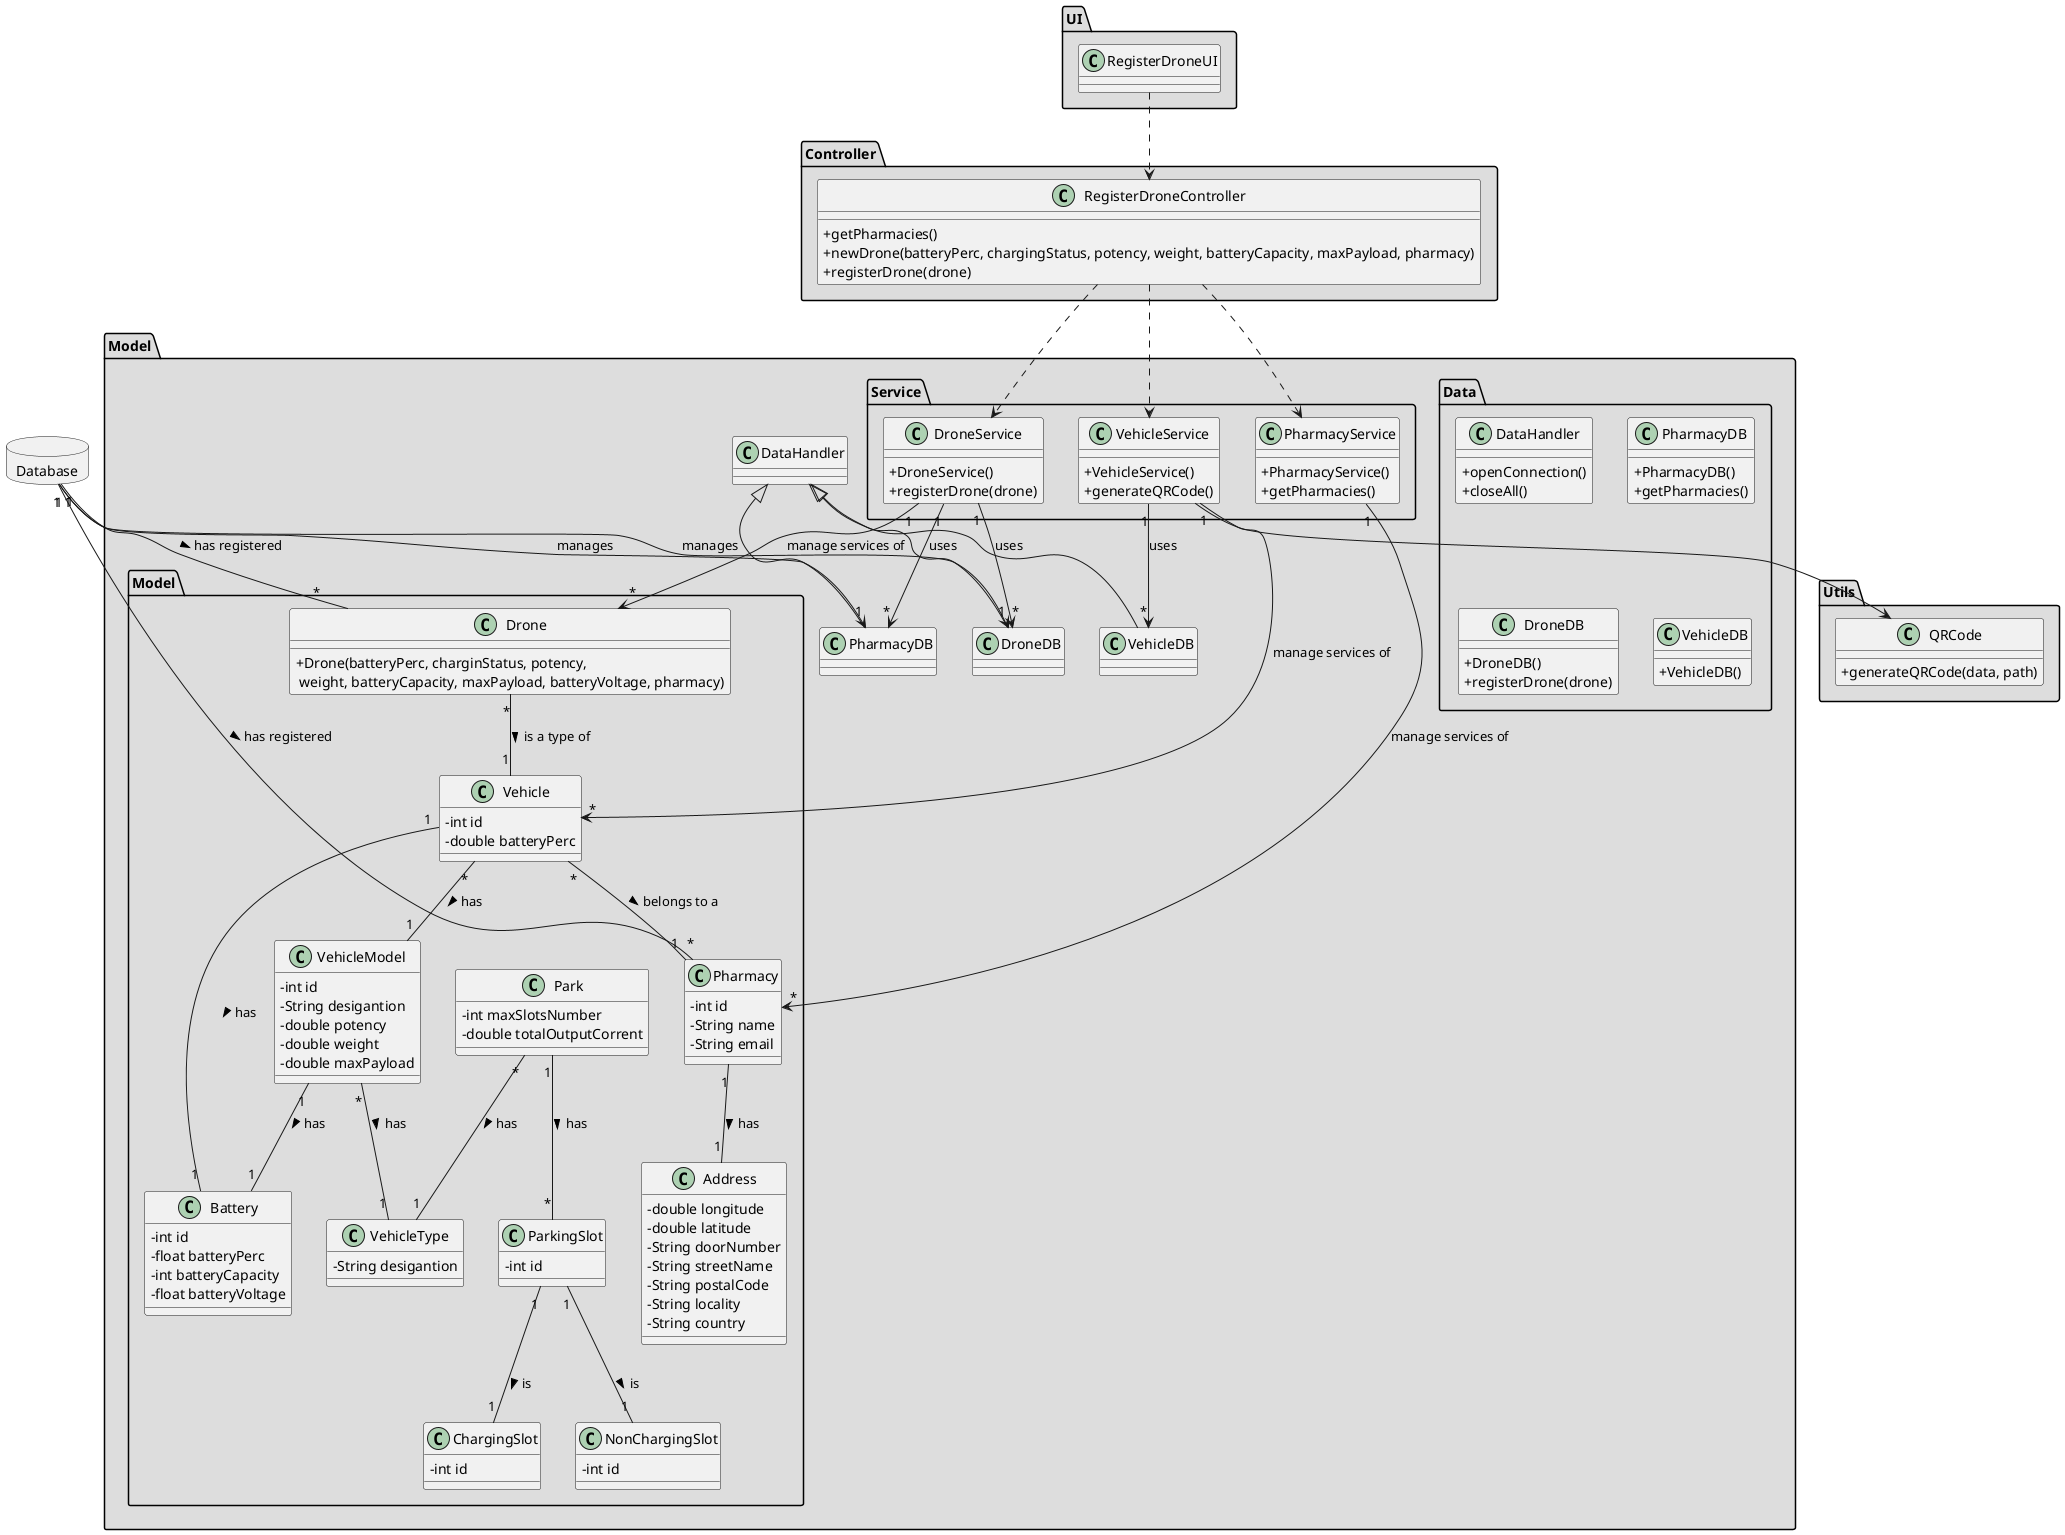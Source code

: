 @startuml
skinparam classAttributeIconSize 0

database Database {
}

package "UI" #DDDDDD {
class RegisterDroneUI{
}
}

package "Utils" #DDDDDD {
class QRCode{
+generateQRCode(data, path)
}
}

package "Controller" #DDDDDD {
class RegisterDroneController{
+getPharmacies()
+newDrone(batteryPerc, chargingStatus, potency, weight, batteryCapacity, maxPayload, pharmacy)
+registerDrone(drone)
}
}


package "Model" #DDDDDD {
 package "Service" #DDDDDD {
  class PharmacyService{
      +PharmacyService()
      +getPharmacies()
  }

  class DroneService{
      +DroneService()
      +registerDrone(drone)
   }

  class VehicleService{
      +VehicleService()
      +generateQRCode()
   }
}

package "Model" #DDDDDD {
class Park{
-   int maxSlotsNumber
-   double totalOutputCorrent
}

class ChargingSlot{
-   int id
}

class NonChargingSlot{
-   int id
}

class ParkingSlot{
-   int id
}

class Drone{
  +Drone(batteryPerc, charginStatus, potency,\n weight, batteryCapacity, maxPayload, batteryVoltage, pharmacy)
}

class VehicleModel{
  -int id
  -String desigantion
  -double potency
  -double weight
  -double maxPayload
}

class VehicleType{
  -String desigantion
}

class Vehicle{
  -int id
  -double batteryPerc
}

class Battery{
  -int id
  -float batteryPerc
  -int batteryCapacity
  -float batteryVoltage
}

class Address{
  -double longitude
  -double latitude
  -String doorNumber
  -String streetName
  -String postalCode
  -String locality
  -String country
}

class Pharmacy {
  -int id
  -String name
-   String email
}
}


package "Data" #DDDDDD {
class DataHandler{
    +openConnection()
    +closeAll()
}
class PharmacyDB{
     +PharmacyDB()
     +getPharmacies()
 }

 class DroneDB{
     +DroneDB()
     +registerDrone(drone)
  }

 class VehicleDB{
     +VehicleDB()
  }
}

class PharmacyDB extends DataHandler
class DroneDB extends DataHandler
class VehicleDB extends DataHandler

RegisterDroneUI ..> RegisterDroneController
RegisterDroneController ..> PharmacyService
RegisterDroneController ..> DroneService
RegisterDroneController ..> VehicleService
Database "1" --> "1" PharmacyDB : manages
Database "1" --> "1" DroneDB : manages
DroneService "1" --> "*" PharmacyDB : uses
DroneService "1" --> "*" DroneDB : uses
VehicleService "1" --> "*" VehicleDB : uses
VehicleService "1" --> "*" Vehicle : manage services of
PharmacyService "1" --> "*" Pharmacy : manage services of
DroneService "1" --> "*" Drone : manage services of
VehicleService --> QRCode

Database "1" -- "*" Pharmacy : has registered >
Database "1" -- "*" Drone : has registered >

Vehicle "1" -- "1" Battery : has >
Vehicle "*" -- "1" Pharmacy : belongs to a >
Drone "*" -- "1" Vehicle : is a type of >
Vehicle "*" -- "1" VehicleModel : has >
Pharmacy "1" -- "1" Address : has >
Park "*" -- "1" VehicleType : has >
Park "1" -- "*" ParkingSlot : has >
ParkingSlot "1" -- "1" ChargingSlot : is >
ParkingSlot "1" -- "1" NonChargingSlot : is >
VehicleModel "1" -- "1" Battery : has >
VehicleModel "*" -- "1" VehicleType : has >

@enduml